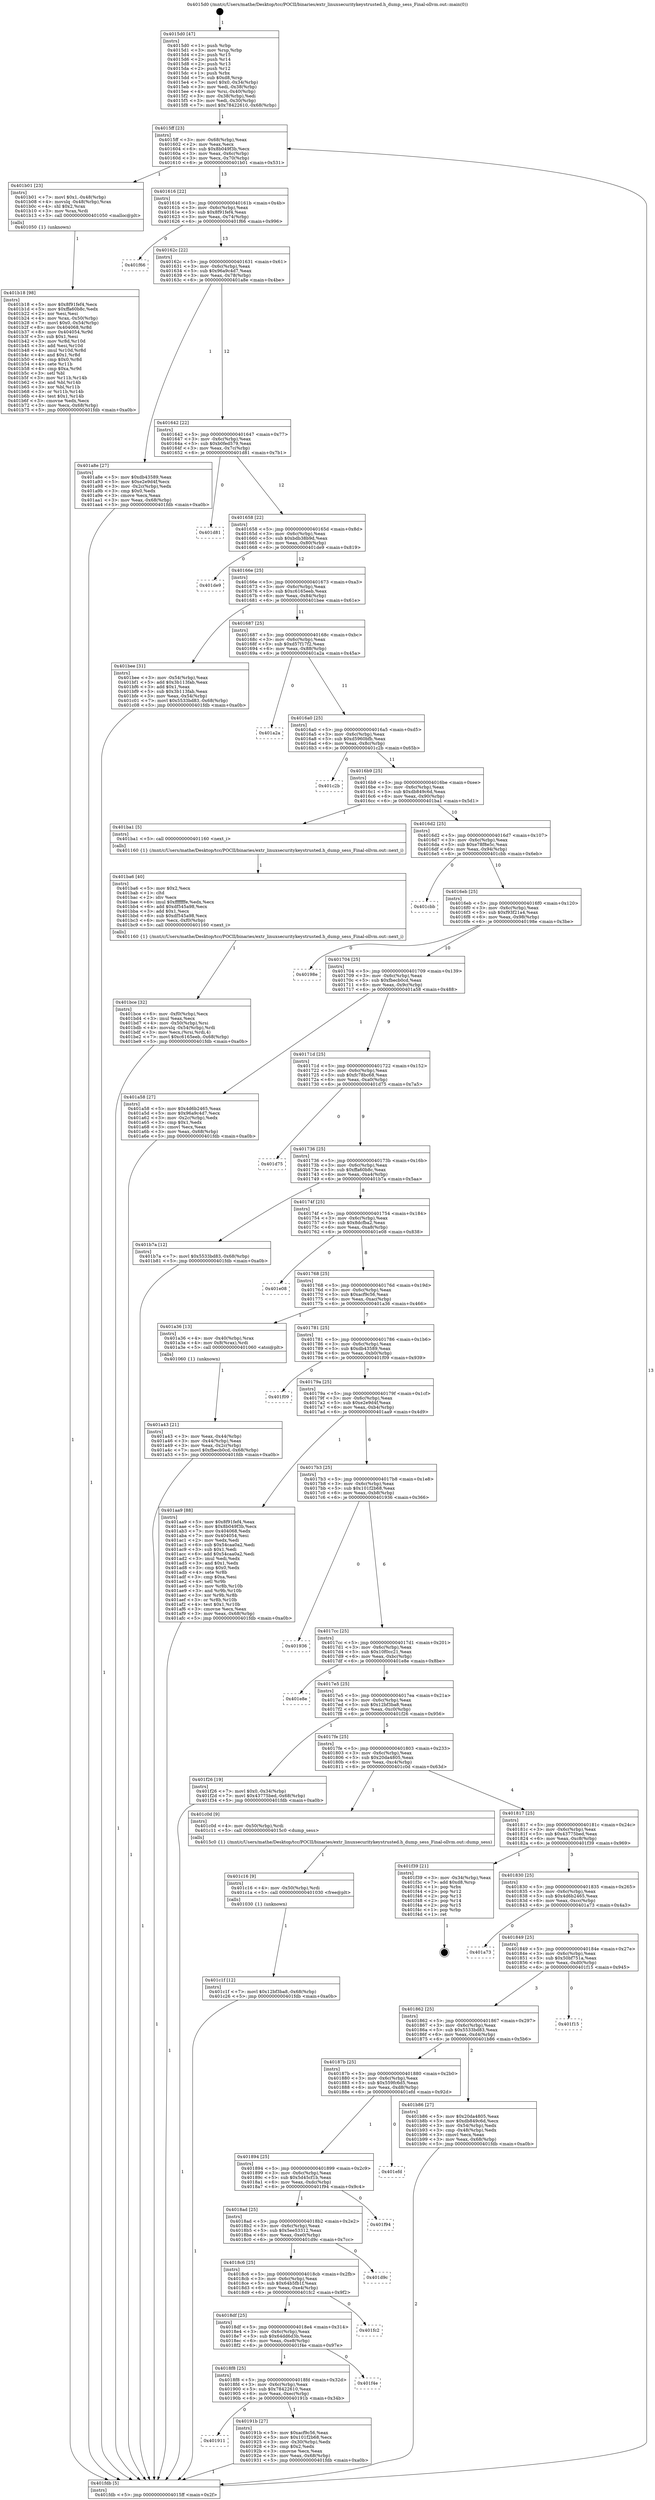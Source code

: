 digraph "0x4015d0" {
  label = "0x4015d0 (/mnt/c/Users/mathe/Desktop/tcc/POCII/binaries/extr_linuxsecuritykeystrusted.h_dump_sess_Final-ollvm.out::main(0))"
  labelloc = "t"
  node[shape=record]

  Entry [label="",width=0.3,height=0.3,shape=circle,fillcolor=black,style=filled]
  "0x4015ff" [label="{
     0x4015ff [23]\l
     | [instrs]\l
     &nbsp;&nbsp;0x4015ff \<+3\>: mov -0x68(%rbp),%eax\l
     &nbsp;&nbsp;0x401602 \<+2\>: mov %eax,%ecx\l
     &nbsp;&nbsp;0x401604 \<+6\>: sub $0x8b049f3b,%ecx\l
     &nbsp;&nbsp;0x40160a \<+3\>: mov %eax,-0x6c(%rbp)\l
     &nbsp;&nbsp;0x40160d \<+3\>: mov %ecx,-0x70(%rbp)\l
     &nbsp;&nbsp;0x401610 \<+6\>: je 0000000000401b01 \<main+0x531\>\l
  }"]
  "0x401b01" [label="{
     0x401b01 [23]\l
     | [instrs]\l
     &nbsp;&nbsp;0x401b01 \<+7\>: movl $0x1,-0x48(%rbp)\l
     &nbsp;&nbsp;0x401b08 \<+4\>: movslq -0x48(%rbp),%rax\l
     &nbsp;&nbsp;0x401b0c \<+4\>: shl $0x2,%rax\l
     &nbsp;&nbsp;0x401b10 \<+3\>: mov %rax,%rdi\l
     &nbsp;&nbsp;0x401b13 \<+5\>: call 0000000000401050 \<malloc@plt\>\l
     | [calls]\l
     &nbsp;&nbsp;0x401050 \{1\} (unknown)\l
  }"]
  "0x401616" [label="{
     0x401616 [22]\l
     | [instrs]\l
     &nbsp;&nbsp;0x401616 \<+5\>: jmp 000000000040161b \<main+0x4b\>\l
     &nbsp;&nbsp;0x40161b \<+3\>: mov -0x6c(%rbp),%eax\l
     &nbsp;&nbsp;0x40161e \<+5\>: sub $0x8f91fef4,%eax\l
     &nbsp;&nbsp;0x401623 \<+3\>: mov %eax,-0x74(%rbp)\l
     &nbsp;&nbsp;0x401626 \<+6\>: je 0000000000401f66 \<main+0x996\>\l
  }"]
  Exit [label="",width=0.3,height=0.3,shape=circle,fillcolor=black,style=filled,peripheries=2]
  "0x401f66" [label="{
     0x401f66\l
  }", style=dashed]
  "0x40162c" [label="{
     0x40162c [22]\l
     | [instrs]\l
     &nbsp;&nbsp;0x40162c \<+5\>: jmp 0000000000401631 \<main+0x61\>\l
     &nbsp;&nbsp;0x401631 \<+3\>: mov -0x6c(%rbp),%eax\l
     &nbsp;&nbsp;0x401634 \<+5\>: sub $0x96a9c4d7,%eax\l
     &nbsp;&nbsp;0x401639 \<+3\>: mov %eax,-0x78(%rbp)\l
     &nbsp;&nbsp;0x40163c \<+6\>: je 0000000000401a8e \<main+0x4be\>\l
  }"]
  "0x401c1f" [label="{
     0x401c1f [12]\l
     | [instrs]\l
     &nbsp;&nbsp;0x401c1f \<+7\>: movl $0x12bf3ba8,-0x68(%rbp)\l
     &nbsp;&nbsp;0x401c26 \<+5\>: jmp 0000000000401fdb \<main+0xa0b\>\l
  }"]
  "0x401a8e" [label="{
     0x401a8e [27]\l
     | [instrs]\l
     &nbsp;&nbsp;0x401a8e \<+5\>: mov $0xdb43589,%eax\l
     &nbsp;&nbsp;0x401a93 \<+5\>: mov $0xe2e9d4f,%ecx\l
     &nbsp;&nbsp;0x401a98 \<+3\>: mov -0x2c(%rbp),%edx\l
     &nbsp;&nbsp;0x401a9b \<+3\>: cmp $0x0,%edx\l
     &nbsp;&nbsp;0x401a9e \<+3\>: cmove %ecx,%eax\l
     &nbsp;&nbsp;0x401aa1 \<+3\>: mov %eax,-0x68(%rbp)\l
     &nbsp;&nbsp;0x401aa4 \<+5\>: jmp 0000000000401fdb \<main+0xa0b\>\l
  }"]
  "0x401642" [label="{
     0x401642 [22]\l
     | [instrs]\l
     &nbsp;&nbsp;0x401642 \<+5\>: jmp 0000000000401647 \<main+0x77\>\l
     &nbsp;&nbsp;0x401647 \<+3\>: mov -0x6c(%rbp),%eax\l
     &nbsp;&nbsp;0x40164a \<+5\>: sub $0xb0fed579,%eax\l
     &nbsp;&nbsp;0x40164f \<+3\>: mov %eax,-0x7c(%rbp)\l
     &nbsp;&nbsp;0x401652 \<+6\>: je 0000000000401d81 \<main+0x7b1\>\l
  }"]
  "0x401c16" [label="{
     0x401c16 [9]\l
     | [instrs]\l
     &nbsp;&nbsp;0x401c16 \<+4\>: mov -0x50(%rbp),%rdi\l
     &nbsp;&nbsp;0x401c1a \<+5\>: call 0000000000401030 \<free@plt\>\l
     | [calls]\l
     &nbsp;&nbsp;0x401030 \{1\} (unknown)\l
  }"]
  "0x401d81" [label="{
     0x401d81\l
  }", style=dashed]
  "0x401658" [label="{
     0x401658 [22]\l
     | [instrs]\l
     &nbsp;&nbsp;0x401658 \<+5\>: jmp 000000000040165d \<main+0x8d\>\l
     &nbsp;&nbsp;0x40165d \<+3\>: mov -0x6c(%rbp),%eax\l
     &nbsp;&nbsp;0x401660 \<+5\>: sub $0xbdb38b9d,%eax\l
     &nbsp;&nbsp;0x401665 \<+3\>: mov %eax,-0x80(%rbp)\l
     &nbsp;&nbsp;0x401668 \<+6\>: je 0000000000401de9 \<main+0x819\>\l
  }"]
  "0x401bce" [label="{
     0x401bce [32]\l
     | [instrs]\l
     &nbsp;&nbsp;0x401bce \<+6\>: mov -0xf0(%rbp),%ecx\l
     &nbsp;&nbsp;0x401bd4 \<+3\>: imul %eax,%ecx\l
     &nbsp;&nbsp;0x401bd7 \<+4\>: mov -0x50(%rbp),%rsi\l
     &nbsp;&nbsp;0x401bdb \<+4\>: movslq -0x54(%rbp),%rdi\l
     &nbsp;&nbsp;0x401bdf \<+3\>: mov %ecx,(%rsi,%rdi,4)\l
     &nbsp;&nbsp;0x401be2 \<+7\>: movl $0xc6165eeb,-0x68(%rbp)\l
     &nbsp;&nbsp;0x401be9 \<+5\>: jmp 0000000000401fdb \<main+0xa0b\>\l
  }"]
  "0x401de9" [label="{
     0x401de9\l
  }", style=dashed]
  "0x40166e" [label="{
     0x40166e [25]\l
     | [instrs]\l
     &nbsp;&nbsp;0x40166e \<+5\>: jmp 0000000000401673 \<main+0xa3\>\l
     &nbsp;&nbsp;0x401673 \<+3\>: mov -0x6c(%rbp),%eax\l
     &nbsp;&nbsp;0x401676 \<+5\>: sub $0xc6165eeb,%eax\l
     &nbsp;&nbsp;0x40167b \<+6\>: mov %eax,-0x84(%rbp)\l
     &nbsp;&nbsp;0x401681 \<+6\>: je 0000000000401bee \<main+0x61e\>\l
  }"]
  "0x401ba6" [label="{
     0x401ba6 [40]\l
     | [instrs]\l
     &nbsp;&nbsp;0x401ba6 \<+5\>: mov $0x2,%ecx\l
     &nbsp;&nbsp;0x401bab \<+1\>: cltd\l
     &nbsp;&nbsp;0x401bac \<+2\>: idiv %ecx\l
     &nbsp;&nbsp;0x401bae \<+6\>: imul $0xfffffffe,%edx,%ecx\l
     &nbsp;&nbsp;0x401bb4 \<+6\>: add $0xdf545a98,%ecx\l
     &nbsp;&nbsp;0x401bba \<+3\>: add $0x1,%ecx\l
     &nbsp;&nbsp;0x401bbd \<+6\>: sub $0xdf545a98,%ecx\l
     &nbsp;&nbsp;0x401bc3 \<+6\>: mov %ecx,-0xf0(%rbp)\l
     &nbsp;&nbsp;0x401bc9 \<+5\>: call 0000000000401160 \<next_i\>\l
     | [calls]\l
     &nbsp;&nbsp;0x401160 \{1\} (/mnt/c/Users/mathe/Desktop/tcc/POCII/binaries/extr_linuxsecuritykeystrusted.h_dump_sess_Final-ollvm.out::next_i)\l
  }"]
  "0x401bee" [label="{
     0x401bee [31]\l
     | [instrs]\l
     &nbsp;&nbsp;0x401bee \<+3\>: mov -0x54(%rbp),%eax\l
     &nbsp;&nbsp;0x401bf1 \<+5\>: add $0x3b113fab,%eax\l
     &nbsp;&nbsp;0x401bf6 \<+3\>: add $0x1,%eax\l
     &nbsp;&nbsp;0x401bf9 \<+5\>: sub $0x3b113fab,%eax\l
     &nbsp;&nbsp;0x401bfe \<+3\>: mov %eax,-0x54(%rbp)\l
     &nbsp;&nbsp;0x401c01 \<+7\>: movl $0x5533bd83,-0x68(%rbp)\l
     &nbsp;&nbsp;0x401c08 \<+5\>: jmp 0000000000401fdb \<main+0xa0b\>\l
  }"]
  "0x401687" [label="{
     0x401687 [25]\l
     | [instrs]\l
     &nbsp;&nbsp;0x401687 \<+5\>: jmp 000000000040168c \<main+0xbc\>\l
     &nbsp;&nbsp;0x40168c \<+3\>: mov -0x6c(%rbp),%eax\l
     &nbsp;&nbsp;0x40168f \<+5\>: sub $0xd57f17f2,%eax\l
     &nbsp;&nbsp;0x401694 \<+6\>: mov %eax,-0x88(%rbp)\l
     &nbsp;&nbsp;0x40169a \<+6\>: je 0000000000401a2a \<main+0x45a\>\l
  }"]
  "0x401b18" [label="{
     0x401b18 [98]\l
     | [instrs]\l
     &nbsp;&nbsp;0x401b18 \<+5\>: mov $0x8f91fef4,%ecx\l
     &nbsp;&nbsp;0x401b1d \<+5\>: mov $0xffa60b8c,%edx\l
     &nbsp;&nbsp;0x401b22 \<+2\>: xor %esi,%esi\l
     &nbsp;&nbsp;0x401b24 \<+4\>: mov %rax,-0x50(%rbp)\l
     &nbsp;&nbsp;0x401b28 \<+7\>: movl $0x0,-0x54(%rbp)\l
     &nbsp;&nbsp;0x401b2f \<+8\>: mov 0x404068,%r8d\l
     &nbsp;&nbsp;0x401b37 \<+8\>: mov 0x404054,%r9d\l
     &nbsp;&nbsp;0x401b3f \<+3\>: sub $0x1,%esi\l
     &nbsp;&nbsp;0x401b42 \<+3\>: mov %r8d,%r10d\l
     &nbsp;&nbsp;0x401b45 \<+3\>: add %esi,%r10d\l
     &nbsp;&nbsp;0x401b48 \<+4\>: imul %r10d,%r8d\l
     &nbsp;&nbsp;0x401b4c \<+4\>: and $0x1,%r8d\l
     &nbsp;&nbsp;0x401b50 \<+4\>: cmp $0x0,%r8d\l
     &nbsp;&nbsp;0x401b54 \<+4\>: sete %r11b\l
     &nbsp;&nbsp;0x401b58 \<+4\>: cmp $0xa,%r9d\l
     &nbsp;&nbsp;0x401b5c \<+3\>: setl %bl\l
     &nbsp;&nbsp;0x401b5f \<+3\>: mov %r11b,%r14b\l
     &nbsp;&nbsp;0x401b62 \<+3\>: and %bl,%r14b\l
     &nbsp;&nbsp;0x401b65 \<+3\>: xor %bl,%r11b\l
     &nbsp;&nbsp;0x401b68 \<+3\>: or %r11b,%r14b\l
     &nbsp;&nbsp;0x401b6b \<+4\>: test $0x1,%r14b\l
     &nbsp;&nbsp;0x401b6f \<+3\>: cmovne %edx,%ecx\l
     &nbsp;&nbsp;0x401b72 \<+3\>: mov %ecx,-0x68(%rbp)\l
     &nbsp;&nbsp;0x401b75 \<+5\>: jmp 0000000000401fdb \<main+0xa0b\>\l
  }"]
  "0x401a2a" [label="{
     0x401a2a\l
  }", style=dashed]
  "0x4016a0" [label="{
     0x4016a0 [25]\l
     | [instrs]\l
     &nbsp;&nbsp;0x4016a0 \<+5\>: jmp 00000000004016a5 \<main+0xd5\>\l
     &nbsp;&nbsp;0x4016a5 \<+3\>: mov -0x6c(%rbp),%eax\l
     &nbsp;&nbsp;0x4016a8 \<+5\>: sub $0xd5960bfb,%eax\l
     &nbsp;&nbsp;0x4016ad \<+6\>: mov %eax,-0x8c(%rbp)\l
     &nbsp;&nbsp;0x4016b3 \<+6\>: je 0000000000401c2b \<main+0x65b\>\l
  }"]
  "0x401a43" [label="{
     0x401a43 [21]\l
     | [instrs]\l
     &nbsp;&nbsp;0x401a43 \<+3\>: mov %eax,-0x44(%rbp)\l
     &nbsp;&nbsp;0x401a46 \<+3\>: mov -0x44(%rbp),%eax\l
     &nbsp;&nbsp;0x401a49 \<+3\>: mov %eax,-0x2c(%rbp)\l
     &nbsp;&nbsp;0x401a4c \<+7\>: movl $0xfbecb0cd,-0x68(%rbp)\l
     &nbsp;&nbsp;0x401a53 \<+5\>: jmp 0000000000401fdb \<main+0xa0b\>\l
  }"]
  "0x401c2b" [label="{
     0x401c2b\l
  }", style=dashed]
  "0x4016b9" [label="{
     0x4016b9 [25]\l
     | [instrs]\l
     &nbsp;&nbsp;0x4016b9 \<+5\>: jmp 00000000004016be \<main+0xee\>\l
     &nbsp;&nbsp;0x4016be \<+3\>: mov -0x6c(%rbp),%eax\l
     &nbsp;&nbsp;0x4016c1 \<+5\>: sub $0xdb849c6d,%eax\l
     &nbsp;&nbsp;0x4016c6 \<+6\>: mov %eax,-0x90(%rbp)\l
     &nbsp;&nbsp;0x4016cc \<+6\>: je 0000000000401ba1 \<main+0x5d1\>\l
  }"]
  "0x4015d0" [label="{
     0x4015d0 [47]\l
     | [instrs]\l
     &nbsp;&nbsp;0x4015d0 \<+1\>: push %rbp\l
     &nbsp;&nbsp;0x4015d1 \<+3\>: mov %rsp,%rbp\l
     &nbsp;&nbsp;0x4015d4 \<+2\>: push %r15\l
     &nbsp;&nbsp;0x4015d6 \<+2\>: push %r14\l
     &nbsp;&nbsp;0x4015d8 \<+2\>: push %r13\l
     &nbsp;&nbsp;0x4015da \<+2\>: push %r12\l
     &nbsp;&nbsp;0x4015dc \<+1\>: push %rbx\l
     &nbsp;&nbsp;0x4015dd \<+7\>: sub $0xd8,%rsp\l
     &nbsp;&nbsp;0x4015e4 \<+7\>: movl $0x0,-0x34(%rbp)\l
     &nbsp;&nbsp;0x4015eb \<+3\>: mov %edi,-0x38(%rbp)\l
     &nbsp;&nbsp;0x4015ee \<+4\>: mov %rsi,-0x40(%rbp)\l
     &nbsp;&nbsp;0x4015f2 \<+3\>: mov -0x38(%rbp),%edi\l
     &nbsp;&nbsp;0x4015f5 \<+3\>: mov %edi,-0x30(%rbp)\l
     &nbsp;&nbsp;0x4015f8 \<+7\>: movl $0x78422610,-0x68(%rbp)\l
  }"]
  "0x401ba1" [label="{
     0x401ba1 [5]\l
     | [instrs]\l
     &nbsp;&nbsp;0x401ba1 \<+5\>: call 0000000000401160 \<next_i\>\l
     | [calls]\l
     &nbsp;&nbsp;0x401160 \{1\} (/mnt/c/Users/mathe/Desktop/tcc/POCII/binaries/extr_linuxsecuritykeystrusted.h_dump_sess_Final-ollvm.out::next_i)\l
  }"]
  "0x4016d2" [label="{
     0x4016d2 [25]\l
     | [instrs]\l
     &nbsp;&nbsp;0x4016d2 \<+5\>: jmp 00000000004016d7 \<main+0x107\>\l
     &nbsp;&nbsp;0x4016d7 \<+3\>: mov -0x6c(%rbp),%eax\l
     &nbsp;&nbsp;0x4016da \<+5\>: sub $0xe78f8e5c,%eax\l
     &nbsp;&nbsp;0x4016df \<+6\>: mov %eax,-0x94(%rbp)\l
     &nbsp;&nbsp;0x4016e5 \<+6\>: je 0000000000401cbb \<main+0x6eb\>\l
  }"]
  "0x401fdb" [label="{
     0x401fdb [5]\l
     | [instrs]\l
     &nbsp;&nbsp;0x401fdb \<+5\>: jmp 00000000004015ff \<main+0x2f\>\l
  }"]
  "0x401cbb" [label="{
     0x401cbb\l
  }", style=dashed]
  "0x4016eb" [label="{
     0x4016eb [25]\l
     | [instrs]\l
     &nbsp;&nbsp;0x4016eb \<+5\>: jmp 00000000004016f0 \<main+0x120\>\l
     &nbsp;&nbsp;0x4016f0 \<+3\>: mov -0x6c(%rbp),%eax\l
     &nbsp;&nbsp;0x4016f3 \<+5\>: sub $0xf93f21a4,%eax\l
     &nbsp;&nbsp;0x4016f8 \<+6\>: mov %eax,-0x98(%rbp)\l
     &nbsp;&nbsp;0x4016fe \<+6\>: je 000000000040198e \<main+0x3be\>\l
  }"]
  "0x401911" [label="{
     0x401911\l
  }", style=dashed]
  "0x40198e" [label="{
     0x40198e\l
  }", style=dashed]
  "0x401704" [label="{
     0x401704 [25]\l
     | [instrs]\l
     &nbsp;&nbsp;0x401704 \<+5\>: jmp 0000000000401709 \<main+0x139\>\l
     &nbsp;&nbsp;0x401709 \<+3\>: mov -0x6c(%rbp),%eax\l
     &nbsp;&nbsp;0x40170c \<+5\>: sub $0xfbecb0cd,%eax\l
     &nbsp;&nbsp;0x401711 \<+6\>: mov %eax,-0x9c(%rbp)\l
     &nbsp;&nbsp;0x401717 \<+6\>: je 0000000000401a58 \<main+0x488\>\l
  }"]
  "0x40191b" [label="{
     0x40191b [27]\l
     | [instrs]\l
     &nbsp;&nbsp;0x40191b \<+5\>: mov $0xacf9c56,%eax\l
     &nbsp;&nbsp;0x401920 \<+5\>: mov $0x101f2b68,%ecx\l
     &nbsp;&nbsp;0x401925 \<+3\>: mov -0x30(%rbp),%edx\l
     &nbsp;&nbsp;0x401928 \<+3\>: cmp $0x2,%edx\l
     &nbsp;&nbsp;0x40192b \<+3\>: cmovne %ecx,%eax\l
     &nbsp;&nbsp;0x40192e \<+3\>: mov %eax,-0x68(%rbp)\l
     &nbsp;&nbsp;0x401931 \<+5\>: jmp 0000000000401fdb \<main+0xa0b\>\l
  }"]
  "0x401a58" [label="{
     0x401a58 [27]\l
     | [instrs]\l
     &nbsp;&nbsp;0x401a58 \<+5\>: mov $0x4d6b2465,%eax\l
     &nbsp;&nbsp;0x401a5d \<+5\>: mov $0x96a9c4d7,%ecx\l
     &nbsp;&nbsp;0x401a62 \<+3\>: mov -0x2c(%rbp),%edx\l
     &nbsp;&nbsp;0x401a65 \<+3\>: cmp $0x1,%edx\l
     &nbsp;&nbsp;0x401a68 \<+3\>: cmovl %ecx,%eax\l
     &nbsp;&nbsp;0x401a6b \<+3\>: mov %eax,-0x68(%rbp)\l
     &nbsp;&nbsp;0x401a6e \<+5\>: jmp 0000000000401fdb \<main+0xa0b\>\l
  }"]
  "0x40171d" [label="{
     0x40171d [25]\l
     | [instrs]\l
     &nbsp;&nbsp;0x40171d \<+5\>: jmp 0000000000401722 \<main+0x152\>\l
     &nbsp;&nbsp;0x401722 \<+3\>: mov -0x6c(%rbp),%eax\l
     &nbsp;&nbsp;0x401725 \<+5\>: sub $0xfc78bc68,%eax\l
     &nbsp;&nbsp;0x40172a \<+6\>: mov %eax,-0xa0(%rbp)\l
     &nbsp;&nbsp;0x401730 \<+6\>: je 0000000000401d75 \<main+0x7a5\>\l
  }"]
  "0x4018f8" [label="{
     0x4018f8 [25]\l
     | [instrs]\l
     &nbsp;&nbsp;0x4018f8 \<+5\>: jmp 00000000004018fd \<main+0x32d\>\l
     &nbsp;&nbsp;0x4018fd \<+3\>: mov -0x6c(%rbp),%eax\l
     &nbsp;&nbsp;0x401900 \<+5\>: sub $0x78422610,%eax\l
     &nbsp;&nbsp;0x401905 \<+6\>: mov %eax,-0xec(%rbp)\l
     &nbsp;&nbsp;0x40190b \<+6\>: je 000000000040191b \<main+0x34b\>\l
  }"]
  "0x401d75" [label="{
     0x401d75\l
  }", style=dashed]
  "0x401736" [label="{
     0x401736 [25]\l
     | [instrs]\l
     &nbsp;&nbsp;0x401736 \<+5\>: jmp 000000000040173b \<main+0x16b\>\l
     &nbsp;&nbsp;0x40173b \<+3\>: mov -0x6c(%rbp),%eax\l
     &nbsp;&nbsp;0x40173e \<+5\>: sub $0xffa60b8c,%eax\l
     &nbsp;&nbsp;0x401743 \<+6\>: mov %eax,-0xa4(%rbp)\l
     &nbsp;&nbsp;0x401749 \<+6\>: je 0000000000401b7a \<main+0x5aa\>\l
  }"]
  "0x401f4e" [label="{
     0x401f4e\l
  }", style=dashed]
  "0x401b7a" [label="{
     0x401b7a [12]\l
     | [instrs]\l
     &nbsp;&nbsp;0x401b7a \<+7\>: movl $0x5533bd83,-0x68(%rbp)\l
     &nbsp;&nbsp;0x401b81 \<+5\>: jmp 0000000000401fdb \<main+0xa0b\>\l
  }"]
  "0x40174f" [label="{
     0x40174f [25]\l
     | [instrs]\l
     &nbsp;&nbsp;0x40174f \<+5\>: jmp 0000000000401754 \<main+0x184\>\l
     &nbsp;&nbsp;0x401754 \<+3\>: mov -0x6c(%rbp),%eax\l
     &nbsp;&nbsp;0x401757 \<+5\>: sub $0x8dcfba2,%eax\l
     &nbsp;&nbsp;0x40175c \<+6\>: mov %eax,-0xa8(%rbp)\l
     &nbsp;&nbsp;0x401762 \<+6\>: je 0000000000401e08 \<main+0x838\>\l
  }"]
  "0x4018df" [label="{
     0x4018df [25]\l
     | [instrs]\l
     &nbsp;&nbsp;0x4018df \<+5\>: jmp 00000000004018e4 \<main+0x314\>\l
     &nbsp;&nbsp;0x4018e4 \<+3\>: mov -0x6c(%rbp),%eax\l
     &nbsp;&nbsp;0x4018e7 \<+5\>: sub $0x64dd6d3b,%eax\l
     &nbsp;&nbsp;0x4018ec \<+6\>: mov %eax,-0xe8(%rbp)\l
     &nbsp;&nbsp;0x4018f2 \<+6\>: je 0000000000401f4e \<main+0x97e\>\l
  }"]
  "0x401e08" [label="{
     0x401e08\l
  }", style=dashed]
  "0x401768" [label="{
     0x401768 [25]\l
     | [instrs]\l
     &nbsp;&nbsp;0x401768 \<+5\>: jmp 000000000040176d \<main+0x19d\>\l
     &nbsp;&nbsp;0x40176d \<+3\>: mov -0x6c(%rbp),%eax\l
     &nbsp;&nbsp;0x401770 \<+5\>: sub $0xacf9c56,%eax\l
     &nbsp;&nbsp;0x401775 \<+6\>: mov %eax,-0xac(%rbp)\l
     &nbsp;&nbsp;0x40177b \<+6\>: je 0000000000401a36 \<main+0x466\>\l
  }"]
  "0x401fc2" [label="{
     0x401fc2\l
  }", style=dashed]
  "0x401a36" [label="{
     0x401a36 [13]\l
     | [instrs]\l
     &nbsp;&nbsp;0x401a36 \<+4\>: mov -0x40(%rbp),%rax\l
     &nbsp;&nbsp;0x401a3a \<+4\>: mov 0x8(%rax),%rdi\l
     &nbsp;&nbsp;0x401a3e \<+5\>: call 0000000000401060 \<atoi@plt\>\l
     | [calls]\l
     &nbsp;&nbsp;0x401060 \{1\} (unknown)\l
  }"]
  "0x401781" [label="{
     0x401781 [25]\l
     | [instrs]\l
     &nbsp;&nbsp;0x401781 \<+5\>: jmp 0000000000401786 \<main+0x1b6\>\l
     &nbsp;&nbsp;0x401786 \<+3\>: mov -0x6c(%rbp),%eax\l
     &nbsp;&nbsp;0x401789 \<+5\>: sub $0xdb43589,%eax\l
     &nbsp;&nbsp;0x40178e \<+6\>: mov %eax,-0xb0(%rbp)\l
     &nbsp;&nbsp;0x401794 \<+6\>: je 0000000000401f09 \<main+0x939\>\l
  }"]
  "0x4018c6" [label="{
     0x4018c6 [25]\l
     | [instrs]\l
     &nbsp;&nbsp;0x4018c6 \<+5\>: jmp 00000000004018cb \<main+0x2fb\>\l
     &nbsp;&nbsp;0x4018cb \<+3\>: mov -0x6c(%rbp),%eax\l
     &nbsp;&nbsp;0x4018ce \<+5\>: sub $0x64b5fb1f,%eax\l
     &nbsp;&nbsp;0x4018d3 \<+6\>: mov %eax,-0xe4(%rbp)\l
     &nbsp;&nbsp;0x4018d9 \<+6\>: je 0000000000401fc2 \<main+0x9f2\>\l
  }"]
  "0x401f09" [label="{
     0x401f09\l
  }", style=dashed]
  "0x40179a" [label="{
     0x40179a [25]\l
     | [instrs]\l
     &nbsp;&nbsp;0x40179a \<+5\>: jmp 000000000040179f \<main+0x1cf\>\l
     &nbsp;&nbsp;0x40179f \<+3\>: mov -0x6c(%rbp),%eax\l
     &nbsp;&nbsp;0x4017a2 \<+5\>: sub $0xe2e9d4f,%eax\l
     &nbsp;&nbsp;0x4017a7 \<+6\>: mov %eax,-0xb4(%rbp)\l
     &nbsp;&nbsp;0x4017ad \<+6\>: je 0000000000401aa9 \<main+0x4d9\>\l
  }"]
  "0x401d9c" [label="{
     0x401d9c\l
  }", style=dashed]
  "0x401aa9" [label="{
     0x401aa9 [88]\l
     | [instrs]\l
     &nbsp;&nbsp;0x401aa9 \<+5\>: mov $0x8f91fef4,%eax\l
     &nbsp;&nbsp;0x401aae \<+5\>: mov $0x8b049f3b,%ecx\l
     &nbsp;&nbsp;0x401ab3 \<+7\>: mov 0x404068,%edx\l
     &nbsp;&nbsp;0x401aba \<+7\>: mov 0x404054,%esi\l
     &nbsp;&nbsp;0x401ac1 \<+2\>: mov %edx,%edi\l
     &nbsp;&nbsp;0x401ac3 \<+6\>: sub $0x54caa0a2,%edi\l
     &nbsp;&nbsp;0x401ac9 \<+3\>: sub $0x1,%edi\l
     &nbsp;&nbsp;0x401acc \<+6\>: add $0x54caa0a2,%edi\l
     &nbsp;&nbsp;0x401ad2 \<+3\>: imul %edi,%edx\l
     &nbsp;&nbsp;0x401ad5 \<+3\>: and $0x1,%edx\l
     &nbsp;&nbsp;0x401ad8 \<+3\>: cmp $0x0,%edx\l
     &nbsp;&nbsp;0x401adb \<+4\>: sete %r8b\l
     &nbsp;&nbsp;0x401adf \<+3\>: cmp $0xa,%esi\l
     &nbsp;&nbsp;0x401ae2 \<+4\>: setl %r9b\l
     &nbsp;&nbsp;0x401ae6 \<+3\>: mov %r8b,%r10b\l
     &nbsp;&nbsp;0x401ae9 \<+3\>: and %r9b,%r10b\l
     &nbsp;&nbsp;0x401aec \<+3\>: xor %r9b,%r8b\l
     &nbsp;&nbsp;0x401aef \<+3\>: or %r8b,%r10b\l
     &nbsp;&nbsp;0x401af2 \<+4\>: test $0x1,%r10b\l
     &nbsp;&nbsp;0x401af6 \<+3\>: cmovne %ecx,%eax\l
     &nbsp;&nbsp;0x401af9 \<+3\>: mov %eax,-0x68(%rbp)\l
     &nbsp;&nbsp;0x401afc \<+5\>: jmp 0000000000401fdb \<main+0xa0b\>\l
  }"]
  "0x4017b3" [label="{
     0x4017b3 [25]\l
     | [instrs]\l
     &nbsp;&nbsp;0x4017b3 \<+5\>: jmp 00000000004017b8 \<main+0x1e8\>\l
     &nbsp;&nbsp;0x4017b8 \<+3\>: mov -0x6c(%rbp),%eax\l
     &nbsp;&nbsp;0x4017bb \<+5\>: sub $0x101f2b68,%eax\l
     &nbsp;&nbsp;0x4017c0 \<+6\>: mov %eax,-0xb8(%rbp)\l
     &nbsp;&nbsp;0x4017c6 \<+6\>: je 0000000000401936 \<main+0x366\>\l
  }"]
  "0x4018ad" [label="{
     0x4018ad [25]\l
     | [instrs]\l
     &nbsp;&nbsp;0x4018ad \<+5\>: jmp 00000000004018b2 \<main+0x2e2\>\l
     &nbsp;&nbsp;0x4018b2 \<+3\>: mov -0x6c(%rbp),%eax\l
     &nbsp;&nbsp;0x4018b5 \<+5\>: sub $0x5ee53312,%eax\l
     &nbsp;&nbsp;0x4018ba \<+6\>: mov %eax,-0xe0(%rbp)\l
     &nbsp;&nbsp;0x4018c0 \<+6\>: je 0000000000401d9c \<main+0x7cc\>\l
  }"]
  "0x401936" [label="{
     0x401936\l
  }", style=dashed]
  "0x4017cc" [label="{
     0x4017cc [25]\l
     | [instrs]\l
     &nbsp;&nbsp;0x4017cc \<+5\>: jmp 00000000004017d1 \<main+0x201\>\l
     &nbsp;&nbsp;0x4017d1 \<+3\>: mov -0x6c(%rbp),%eax\l
     &nbsp;&nbsp;0x4017d4 \<+5\>: sub $0x10f0cc21,%eax\l
     &nbsp;&nbsp;0x4017d9 \<+6\>: mov %eax,-0xbc(%rbp)\l
     &nbsp;&nbsp;0x4017df \<+6\>: je 0000000000401e8e \<main+0x8be\>\l
  }"]
  "0x401f94" [label="{
     0x401f94\l
  }", style=dashed]
  "0x401e8e" [label="{
     0x401e8e\l
  }", style=dashed]
  "0x4017e5" [label="{
     0x4017e5 [25]\l
     | [instrs]\l
     &nbsp;&nbsp;0x4017e5 \<+5\>: jmp 00000000004017ea \<main+0x21a\>\l
     &nbsp;&nbsp;0x4017ea \<+3\>: mov -0x6c(%rbp),%eax\l
     &nbsp;&nbsp;0x4017ed \<+5\>: sub $0x12bf3ba8,%eax\l
     &nbsp;&nbsp;0x4017f2 \<+6\>: mov %eax,-0xc0(%rbp)\l
     &nbsp;&nbsp;0x4017f8 \<+6\>: je 0000000000401f26 \<main+0x956\>\l
  }"]
  "0x401894" [label="{
     0x401894 [25]\l
     | [instrs]\l
     &nbsp;&nbsp;0x401894 \<+5\>: jmp 0000000000401899 \<main+0x2c9\>\l
     &nbsp;&nbsp;0x401899 \<+3\>: mov -0x6c(%rbp),%eax\l
     &nbsp;&nbsp;0x40189c \<+5\>: sub $0x5d45cf1b,%eax\l
     &nbsp;&nbsp;0x4018a1 \<+6\>: mov %eax,-0xdc(%rbp)\l
     &nbsp;&nbsp;0x4018a7 \<+6\>: je 0000000000401f94 \<main+0x9c4\>\l
  }"]
  "0x401f26" [label="{
     0x401f26 [19]\l
     | [instrs]\l
     &nbsp;&nbsp;0x401f26 \<+7\>: movl $0x0,-0x34(%rbp)\l
     &nbsp;&nbsp;0x401f2d \<+7\>: movl $0x43775bed,-0x68(%rbp)\l
     &nbsp;&nbsp;0x401f34 \<+5\>: jmp 0000000000401fdb \<main+0xa0b\>\l
  }"]
  "0x4017fe" [label="{
     0x4017fe [25]\l
     | [instrs]\l
     &nbsp;&nbsp;0x4017fe \<+5\>: jmp 0000000000401803 \<main+0x233\>\l
     &nbsp;&nbsp;0x401803 \<+3\>: mov -0x6c(%rbp),%eax\l
     &nbsp;&nbsp;0x401806 \<+5\>: sub $0x20da4805,%eax\l
     &nbsp;&nbsp;0x40180b \<+6\>: mov %eax,-0xc4(%rbp)\l
     &nbsp;&nbsp;0x401811 \<+6\>: je 0000000000401c0d \<main+0x63d\>\l
  }"]
  "0x401efd" [label="{
     0x401efd\l
  }", style=dashed]
  "0x401c0d" [label="{
     0x401c0d [9]\l
     | [instrs]\l
     &nbsp;&nbsp;0x401c0d \<+4\>: mov -0x50(%rbp),%rdi\l
     &nbsp;&nbsp;0x401c11 \<+5\>: call 00000000004015c0 \<dump_sess\>\l
     | [calls]\l
     &nbsp;&nbsp;0x4015c0 \{1\} (/mnt/c/Users/mathe/Desktop/tcc/POCII/binaries/extr_linuxsecuritykeystrusted.h_dump_sess_Final-ollvm.out::dump_sess)\l
  }"]
  "0x401817" [label="{
     0x401817 [25]\l
     | [instrs]\l
     &nbsp;&nbsp;0x401817 \<+5\>: jmp 000000000040181c \<main+0x24c\>\l
     &nbsp;&nbsp;0x40181c \<+3\>: mov -0x6c(%rbp),%eax\l
     &nbsp;&nbsp;0x40181f \<+5\>: sub $0x43775bed,%eax\l
     &nbsp;&nbsp;0x401824 \<+6\>: mov %eax,-0xc8(%rbp)\l
     &nbsp;&nbsp;0x40182a \<+6\>: je 0000000000401f39 \<main+0x969\>\l
  }"]
  "0x40187b" [label="{
     0x40187b [25]\l
     | [instrs]\l
     &nbsp;&nbsp;0x40187b \<+5\>: jmp 0000000000401880 \<main+0x2b0\>\l
     &nbsp;&nbsp;0x401880 \<+3\>: mov -0x6c(%rbp),%eax\l
     &nbsp;&nbsp;0x401883 \<+5\>: sub $0x559fc6d5,%eax\l
     &nbsp;&nbsp;0x401888 \<+6\>: mov %eax,-0xd8(%rbp)\l
     &nbsp;&nbsp;0x40188e \<+6\>: je 0000000000401efd \<main+0x92d\>\l
  }"]
  "0x401f39" [label="{
     0x401f39 [21]\l
     | [instrs]\l
     &nbsp;&nbsp;0x401f39 \<+3\>: mov -0x34(%rbp),%eax\l
     &nbsp;&nbsp;0x401f3c \<+7\>: add $0xd8,%rsp\l
     &nbsp;&nbsp;0x401f43 \<+1\>: pop %rbx\l
     &nbsp;&nbsp;0x401f44 \<+2\>: pop %r12\l
     &nbsp;&nbsp;0x401f46 \<+2\>: pop %r13\l
     &nbsp;&nbsp;0x401f48 \<+2\>: pop %r14\l
     &nbsp;&nbsp;0x401f4a \<+2\>: pop %r15\l
     &nbsp;&nbsp;0x401f4c \<+1\>: pop %rbp\l
     &nbsp;&nbsp;0x401f4d \<+1\>: ret\l
  }"]
  "0x401830" [label="{
     0x401830 [25]\l
     | [instrs]\l
     &nbsp;&nbsp;0x401830 \<+5\>: jmp 0000000000401835 \<main+0x265\>\l
     &nbsp;&nbsp;0x401835 \<+3\>: mov -0x6c(%rbp),%eax\l
     &nbsp;&nbsp;0x401838 \<+5\>: sub $0x4d6b2465,%eax\l
     &nbsp;&nbsp;0x40183d \<+6\>: mov %eax,-0xcc(%rbp)\l
     &nbsp;&nbsp;0x401843 \<+6\>: je 0000000000401a73 \<main+0x4a3\>\l
  }"]
  "0x401b86" [label="{
     0x401b86 [27]\l
     | [instrs]\l
     &nbsp;&nbsp;0x401b86 \<+5\>: mov $0x20da4805,%eax\l
     &nbsp;&nbsp;0x401b8b \<+5\>: mov $0xdb849c6d,%ecx\l
     &nbsp;&nbsp;0x401b90 \<+3\>: mov -0x54(%rbp),%edx\l
     &nbsp;&nbsp;0x401b93 \<+3\>: cmp -0x48(%rbp),%edx\l
     &nbsp;&nbsp;0x401b96 \<+3\>: cmovl %ecx,%eax\l
     &nbsp;&nbsp;0x401b99 \<+3\>: mov %eax,-0x68(%rbp)\l
     &nbsp;&nbsp;0x401b9c \<+5\>: jmp 0000000000401fdb \<main+0xa0b\>\l
  }"]
  "0x401a73" [label="{
     0x401a73\l
  }", style=dashed]
  "0x401849" [label="{
     0x401849 [25]\l
     | [instrs]\l
     &nbsp;&nbsp;0x401849 \<+5\>: jmp 000000000040184e \<main+0x27e\>\l
     &nbsp;&nbsp;0x40184e \<+3\>: mov -0x6c(%rbp),%eax\l
     &nbsp;&nbsp;0x401851 \<+5\>: sub $0x50bf751a,%eax\l
     &nbsp;&nbsp;0x401856 \<+6\>: mov %eax,-0xd0(%rbp)\l
     &nbsp;&nbsp;0x40185c \<+6\>: je 0000000000401f15 \<main+0x945\>\l
  }"]
  "0x401862" [label="{
     0x401862 [25]\l
     | [instrs]\l
     &nbsp;&nbsp;0x401862 \<+5\>: jmp 0000000000401867 \<main+0x297\>\l
     &nbsp;&nbsp;0x401867 \<+3\>: mov -0x6c(%rbp),%eax\l
     &nbsp;&nbsp;0x40186a \<+5\>: sub $0x5533bd83,%eax\l
     &nbsp;&nbsp;0x40186f \<+6\>: mov %eax,-0xd4(%rbp)\l
     &nbsp;&nbsp;0x401875 \<+6\>: je 0000000000401b86 \<main+0x5b6\>\l
  }"]
  "0x401f15" [label="{
     0x401f15\l
  }", style=dashed]
  Entry -> "0x4015d0" [label=" 1"]
  "0x4015ff" -> "0x401b01" [label=" 1"]
  "0x4015ff" -> "0x401616" [label=" 13"]
  "0x401f39" -> Exit [label=" 1"]
  "0x401616" -> "0x401f66" [label=" 0"]
  "0x401616" -> "0x40162c" [label=" 13"]
  "0x401f26" -> "0x401fdb" [label=" 1"]
  "0x40162c" -> "0x401a8e" [label=" 1"]
  "0x40162c" -> "0x401642" [label=" 12"]
  "0x401c1f" -> "0x401fdb" [label=" 1"]
  "0x401642" -> "0x401d81" [label=" 0"]
  "0x401642" -> "0x401658" [label=" 12"]
  "0x401c16" -> "0x401c1f" [label=" 1"]
  "0x401658" -> "0x401de9" [label=" 0"]
  "0x401658" -> "0x40166e" [label=" 12"]
  "0x401c0d" -> "0x401c16" [label=" 1"]
  "0x40166e" -> "0x401bee" [label=" 1"]
  "0x40166e" -> "0x401687" [label=" 11"]
  "0x401bee" -> "0x401fdb" [label=" 1"]
  "0x401687" -> "0x401a2a" [label=" 0"]
  "0x401687" -> "0x4016a0" [label=" 11"]
  "0x401bce" -> "0x401fdb" [label=" 1"]
  "0x4016a0" -> "0x401c2b" [label=" 0"]
  "0x4016a0" -> "0x4016b9" [label=" 11"]
  "0x401ba6" -> "0x401bce" [label=" 1"]
  "0x4016b9" -> "0x401ba1" [label=" 1"]
  "0x4016b9" -> "0x4016d2" [label=" 10"]
  "0x401ba1" -> "0x401ba6" [label=" 1"]
  "0x4016d2" -> "0x401cbb" [label=" 0"]
  "0x4016d2" -> "0x4016eb" [label=" 10"]
  "0x401b86" -> "0x401fdb" [label=" 2"]
  "0x4016eb" -> "0x40198e" [label=" 0"]
  "0x4016eb" -> "0x401704" [label=" 10"]
  "0x401b7a" -> "0x401fdb" [label=" 1"]
  "0x401704" -> "0x401a58" [label=" 1"]
  "0x401704" -> "0x40171d" [label=" 9"]
  "0x401b18" -> "0x401fdb" [label=" 1"]
  "0x40171d" -> "0x401d75" [label=" 0"]
  "0x40171d" -> "0x401736" [label=" 9"]
  "0x401aa9" -> "0x401fdb" [label=" 1"]
  "0x401736" -> "0x401b7a" [label=" 1"]
  "0x401736" -> "0x40174f" [label=" 8"]
  "0x401a8e" -> "0x401fdb" [label=" 1"]
  "0x40174f" -> "0x401e08" [label=" 0"]
  "0x40174f" -> "0x401768" [label=" 8"]
  "0x401a43" -> "0x401fdb" [label=" 1"]
  "0x401768" -> "0x401a36" [label=" 1"]
  "0x401768" -> "0x401781" [label=" 7"]
  "0x401a36" -> "0x401a43" [label=" 1"]
  "0x401781" -> "0x401f09" [label=" 0"]
  "0x401781" -> "0x40179a" [label=" 7"]
  "0x4015d0" -> "0x4015ff" [label=" 1"]
  "0x40179a" -> "0x401aa9" [label=" 1"]
  "0x40179a" -> "0x4017b3" [label=" 6"]
  "0x40191b" -> "0x401fdb" [label=" 1"]
  "0x4017b3" -> "0x401936" [label=" 0"]
  "0x4017b3" -> "0x4017cc" [label=" 6"]
  "0x4018f8" -> "0x40191b" [label=" 1"]
  "0x4017cc" -> "0x401e8e" [label=" 0"]
  "0x4017cc" -> "0x4017e5" [label=" 6"]
  "0x401b01" -> "0x401b18" [label=" 1"]
  "0x4017e5" -> "0x401f26" [label=" 1"]
  "0x4017e5" -> "0x4017fe" [label=" 5"]
  "0x4018df" -> "0x401f4e" [label=" 0"]
  "0x4017fe" -> "0x401c0d" [label=" 1"]
  "0x4017fe" -> "0x401817" [label=" 4"]
  "0x401a58" -> "0x401fdb" [label=" 1"]
  "0x401817" -> "0x401f39" [label=" 1"]
  "0x401817" -> "0x401830" [label=" 3"]
  "0x4018c6" -> "0x401fc2" [label=" 0"]
  "0x401830" -> "0x401a73" [label=" 0"]
  "0x401830" -> "0x401849" [label=" 3"]
  "0x401fdb" -> "0x4015ff" [label=" 13"]
  "0x401849" -> "0x401f15" [label=" 0"]
  "0x401849" -> "0x401862" [label=" 3"]
  "0x4018ad" -> "0x4018c6" [label=" 1"]
  "0x401862" -> "0x401b86" [label=" 2"]
  "0x401862" -> "0x40187b" [label=" 1"]
  "0x4018c6" -> "0x4018df" [label=" 1"]
  "0x40187b" -> "0x401efd" [label=" 0"]
  "0x40187b" -> "0x401894" [label=" 1"]
  "0x4018df" -> "0x4018f8" [label=" 1"]
  "0x401894" -> "0x401f94" [label=" 0"]
  "0x401894" -> "0x4018ad" [label=" 1"]
  "0x4018f8" -> "0x401911" [label=" 0"]
  "0x4018ad" -> "0x401d9c" [label=" 0"]
}
